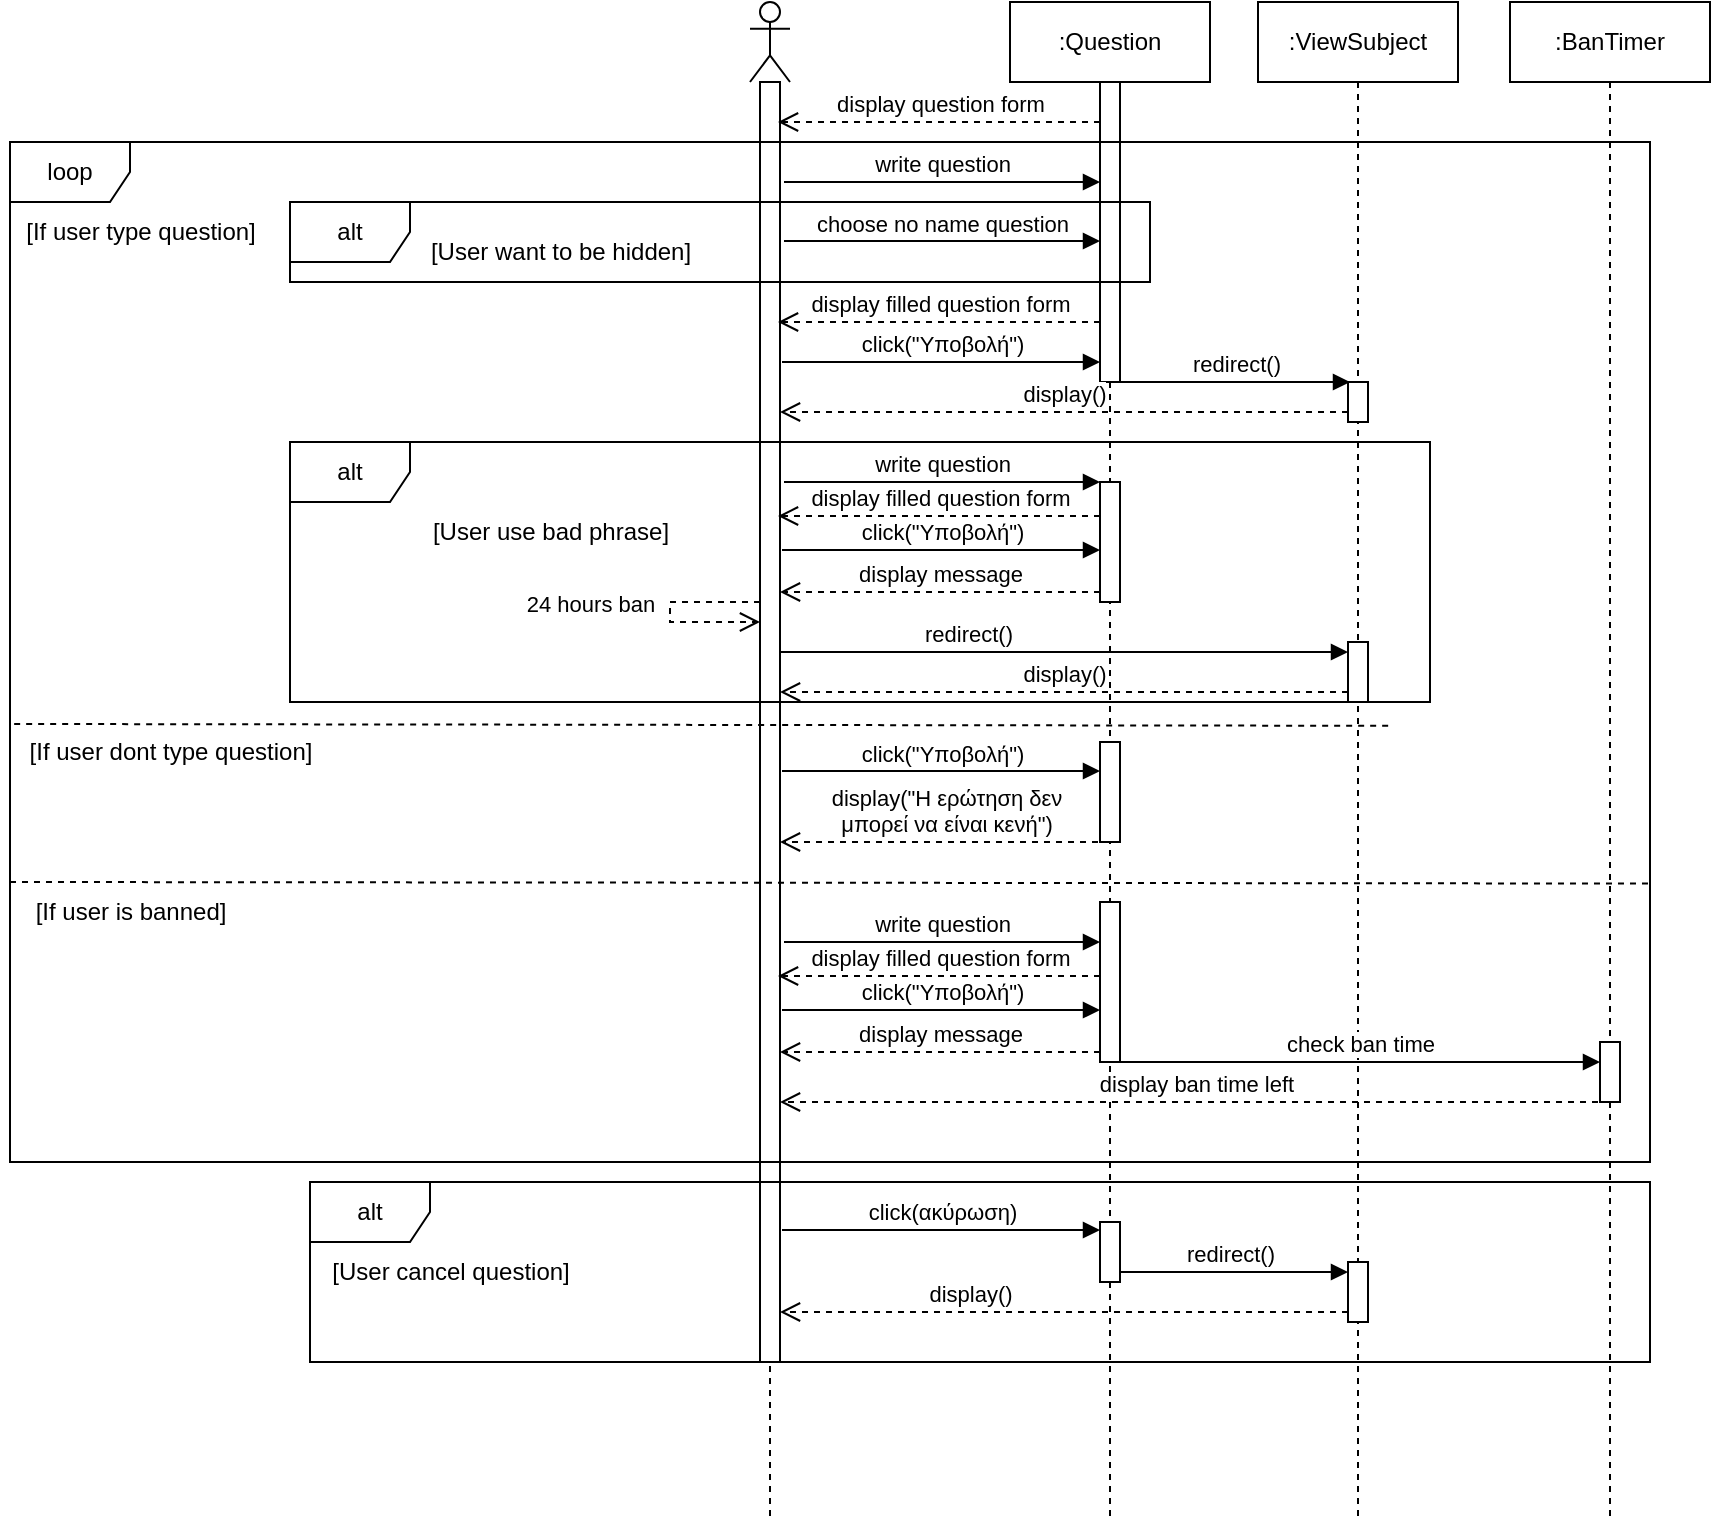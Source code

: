 <mxfile version="27.0.5">
  <diagram name="Σελίδα-1" id="FPNwcSdIoczKbJv5BvVL">
    <mxGraphModel dx="1586" dy="1102" grid="1" gridSize="10" guides="1" tooltips="1" connect="1" arrows="1" fold="1" page="1" pageScale="1" pageWidth="827" pageHeight="1169" math="0" shadow="0" adaptiveColors="none">
      <root>
        <mxCell id="0" />
        <mxCell id="1" parent="0" />
        <mxCell id="dIIYGKijc51no_FASXHO-1" value="" style="shape=umlLifeline;perimeter=lifelinePerimeter;whiteSpace=wrap;html=1;container=1;dropTarget=0;collapsible=0;recursiveResize=0;outlineConnect=0;portConstraint=eastwest;newEdgeStyle={&quot;curved&quot;:0,&quot;rounded&quot;:0};participant=umlActor;" parent="1" vertex="1">
          <mxGeometry x="110" y="120" width="20" height="760" as="geometry" />
        </mxCell>
        <mxCell id="dIIYGKijc51no_FASXHO-3" value="" style="html=1;points=[[0,0,0,0,5],[0,1,0,0,-5],[1,0,0,0,5],[1,1,0,0,-5]];perimeter=orthogonalPerimeter;outlineConnect=0;targetShapes=umlLifeline;portConstraint=eastwest;newEdgeStyle={&quot;curved&quot;:0,&quot;rounded&quot;:0};" parent="dIIYGKijc51no_FASXHO-1" vertex="1">
          <mxGeometry x="5" y="40" width="10" height="640" as="geometry" />
        </mxCell>
        <mxCell id="dIIYGKijc51no_FASXHO-34" value="24 hours ban" style="html=1;verticalAlign=bottom;endArrow=open;dashed=1;endSize=8;curved=0;rounded=0;" parent="dIIYGKijc51no_FASXHO-1" source="dIIYGKijc51no_FASXHO-3" target="dIIYGKijc51no_FASXHO-3" edge="1">
          <mxGeometry x="0.1" y="-40" relative="1" as="geometry">
            <mxPoint y="300" as="sourcePoint" />
            <mxPoint x="-80" y="300" as="targetPoint" />
            <Array as="points">
              <mxPoint x="-40" y="300" />
              <mxPoint x="-40" y="310" />
            </Array>
            <mxPoint x="-40" y="-40" as="offset" />
          </mxGeometry>
        </mxCell>
        <mxCell id="dIIYGKijc51no_FASXHO-2" value=":Question" style="shape=umlLifeline;perimeter=lifelinePerimeter;whiteSpace=wrap;html=1;container=1;dropTarget=0;collapsible=0;recursiveResize=0;outlineConnect=0;portConstraint=eastwest;newEdgeStyle={&quot;curved&quot;:0,&quot;rounded&quot;:0};" parent="1" vertex="1">
          <mxGeometry x="240" y="120" width="100" height="760" as="geometry" />
        </mxCell>
        <mxCell id="dIIYGKijc51no_FASXHO-5" value="[User want to be hidden]" style="text;html=1;align=center;verticalAlign=middle;resizable=0;points=[];autosize=1;strokeColor=none;fillColor=none;" parent="1" vertex="1">
          <mxGeometry x="-60" y="230" width="150" height="30" as="geometry" />
        </mxCell>
        <mxCell id="dIIYGKijc51no_FASXHO-6" value="" style="html=1;points=[[0,0,0,0,5],[0,1,0,0,-5],[1,0,0,0,5],[1,1,0,0,-5]];perimeter=orthogonalPerimeter;outlineConnect=0;targetShapes=umlLifeline;portConstraint=eastwest;newEdgeStyle={&quot;curved&quot;:0,&quot;rounded&quot;:0};" parent="1" vertex="1">
          <mxGeometry x="285" y="160" width="10" height="150" as="geometry" />
        </mxCell>
        <mxCell id="dIIYGKijc51no_FASXHO-7" value="write question" style="html=1;verticalAlign=bottom;endArrow=block;curved=0;rounded=0;entryX=-0.2;entryY=0.54;entryDx=0;entryDy=0;entryPerimeter=0;" parent="1" edge="1">
          <mxGeometry width="80" relative="1" as="geometry">
            <mxPoint x="127" y="210.0" as="sourcePoint" />
            <mxPoint x="285" y="210.0" as="targetPoint" />
          </mxGeometry>
        </mxCell>
        <mxCell id="dIIYGKijc51no_FASXHO-9" value="display question form" style="html=1;verticalAlign=bottom;endArrow=open;dashed=1;endSize=8;curved=0;rounded=0;entryX=0.9;entryY=0.035;entryDx=0;entryDy=0;entryPerimeter=0;" parent="1" edge="1">
          <mxGeometry relative="1" as="geometry">
            <mxPoint x="285" y="180.0" as="sourcePoint" />
            <mxPoint x="124" y="180.0" as="targetPoint" />
          </mxGeometry>
        </mxCell>
        <mxCell id="dIIYGKijc51no_FASXHO-10" value="choose no name question" style="html=1;verticalAlign=bottom;endArrow=block;curved=0;rounded=0;exitX=1.2;exitY=0.097;exitDx=0;exitDy=0;exitPerimeter=0;" parent="1" edge="1">
          <mxGeometry width="80" relative="1" as="geometry">
            <mxPoint x="127" y="239.5" as="sourcePoint" />
            <mxPoint x="285" y="239.5" as="targetPoint" />
          </mxGeometry>
        </mxCell>
        <mxCell id="dIIYGKijc51no_FASXHO-11" value="alt" style="shape=umlFrame;whiteSpace=wrap;html=1;pointerEvents=0;" parent="1" vertex="1">
          <mxGeometry x="-120" y="220" width="430" height="40" as="geometry" />
        </mxCell>
        <mxCell id="dIIYGKijc51no_FASXHO-13" value="display filled question form" style="html=1;verticalAlign=bottom;endArrow=open;dashed=1;endSize=8;curved=0;rounded=0;" parent="1" edge="1">
          <mxGeometry relative="1" as="geometry">
            <mxPoint x="285" y="280" as="sourcePoint" />
            <mxPoint x="124" y="280" as="targetPoint" />
          </mxGeometry>
        </mxCell>
        <mxCell id="dIIYGKijc51no_FASXHO-14" value="loop" style="shape=umlFrame;whiteSpace=wrap;html=1;pointerEvents=0;" parent="1" vertex="1">
          <mxGeometry x="-260" y="190" width="820" height="510" as="geometry" />
        </mxCell>
        <mxCell id="dIIYGKijc51no_FASXHO-15" value="[If user type question]" style="text;html=1;align=center;verticalAlign=middle;resizable=0;points=[];autosize=1;strokeColor=none;fillColor=none;" parent="1" vertex="1">
          <mxGeometry x="-265" y="220" width="140" height="30" as="geometry" />
        </mxCell>
        <mxCell id="dIIYGKijc51no_FASXHO-19" value=":ViewSubject" style="shape=umlLifeline;perimeter=lifelinePerimeter;whiteSpace=wrap;html=1;container=1;dropTarget=0;collapsible=0;recursiveResize=0;outlineConnect=0;portConstraint=eastwest;newEdgeStyle={&quot;curved&quot;:0,&quot;rounded&quot;:0};" parent="1" vertex="1">
          <mxGeometry x="364" y="120" width="100" height="760" as="geometry" />
        </mxCell>
        <mxCell id="dIIYGKijc51no_FASXHO-20" value="" style="html=1;points=[[0,0,0,0,5],[0,1,0,0,-5],[1,0,0,0,5],[1,1,0,0,-5]];perimeter=orthogonalPerimeter;outlineConnect=0;targetShapes=umlLifeline;portConstraint=eastwest;newEdgeStyle={&quot;curved&quot;:0,&quot;rounded&quot;:0};" parent="dIIYGKijc51no_FASXHO-19" vertex="1">
          <mxGeometry x="45" y="190" width="10" height="20" as="geometry" />
        </mxCell>
        <mxCell id="dIIYGKijc51no_FASXHO-37" value="" style="html=1;points=[[0,0,0,0,5],[0,1,0,0,-5],[1,0,0,0,5],[1,1,0,0,-5]];perimeter=orthogonalPerimeter;outlineConnect=0;targetShapes=umlLifeline;portConstraint=eastwest;newEdgeStyle={&quot;curved&quot;:0,&quot;rounded&quot;:0};" parent="dIIYGKijc51no_FASXHO-19" vertex="1">
          <mxGeometry x="45" y="320" width="10" height="30" as="geometry" />
        </mxCell>
        <mxCell id="dIIYGKijc51no_FASXHO-21" value="redirect()" style="html=1;verticalAlign=bottom;endArrow=block;curved=0;rounded=0;" parent="1" edge="1">
          <mxGeometry width="80" relative="1" as="geometry">
            <mxPoint x="295" y="310" as="sourcePoint" />
            <mxPoint x="410" y="310" as="targetPoint" />
          </mxGeometry>
        </mxCell>
        <mxCell id="dIIYGKijc51no_FASXHO-24" value="display()" style="html=1;verticalAlign=bottom;endArrow=open;dashed=1;endSize=8;curved=0;rounded=0;exitX=0;exitY=1;exitDx=0;exitDy=-5;exitPerimeter=0;" parent="1" source="dIIYGKijc51no_FASXHO-20" target="dIIYGKijc51no_FASXHO-3" edge="1">
          <mxGeometry relative="1" as="geometry">
            <mxPoint x="220" y="320" as="sourcePoint" />
            <mxPoint x="140" y="320" as="targetPoint" />
          </mxGeometry>
        </mxCell>
        <mxCell id="dIIYGKijc51no_FASXHO-26" value="alt" style="shape=umlFrame;whiteSpace=wrap;html=1;pointerEvents=0;" parent="1" vertex="1">
          <mxGeometry x="-120" y="340" width="570" height="130" as="geometry" />
        </mxCell>
        <mxCell id="dIIYGKijc51no_FASXHO-27" value="[User use bad phrase]" style="text;html=1;align=center;verticalAlign=middle;resizable=0;points=[];autosize=1;strokeColor=none;fillColor=none;" parent="1" vertex="1">
          <mxGeometry x="-60" y="370" width="140" height="30" as="geometry" />
        </mxCell>
        <mxCell id="dIIYGKijc51no_FASXHO-28" value="" style="html=1;points=[[0,0,0,0,5],[0,1,0,0,-5],[1,0,0,0,5],[1,1,0,0,-5]];perimeter=orthogonalPerimeter;outlineConnect=0;targetShapes=umlLifeline;portConstraint=eastwest;newEdgeStyle={&quot;curved&quot;:0,&quot;rounded&quot;:0};" parent="1" vertex="1">
          <mxGeometry x="285" y="360" width="10" height="60" as="geometry" />
        </mxCell>
        <mxCell id="dIIYGKijc51no_FASXHO-29" value="write question" style="html=1;verticalAlign=bottom;endArrow=block;curved=0;rounded=0;entryX=-0.2;entryY=0.54;entryDx=0;entryDy=0;entryPerimeter=0;" parent="1" edge="1">
          <mxGeometry width="80" relative="1" as="geometry">
            <mxPoint x="127" y="360.0" as="sourcePoint" />
            <mxPoint x="285" y="360.0" as="targetPoint" />
          </mxGeometry>
        </mxCell>
        <mxCell id="dIIYGKijc51no_FASXHO-30" value="display filled question form" style="html=1;verticalAlign=bottom;endArrow=open;dashed=1;endSize=8;curved=0;rounded=0;entryX=0.9;entryY=0.167;entryDx=0;entryDy=0;entryPerimeter=0;" parent="1" edge="1">
          <mxGeometry relative="1" as="geometry">
            <mxPoint x="285" y="377" as="sourcePoint" />
            <mxPoint x="124" y="377" as="targetPoint" />
          </mxGeometry>
        </mxCell>
        <mxCell id="dIIYGKijc51no_FASXHO-31" value="click(&quot;Υποβολή&quot;)" style="html=1;verticalAlign=bottom;endArrow=block;curved=0;rounded=0;" parent="1" edge="1">
          <mxGeometry width="80" relative="1" as="geometry">
            <mxPoint x="126" y="300" as="sourcePoint" />
            <mxPoint x="285" y="300" as="targetPoint" />
          </mxGeometry>
        </mxCell>
        <mxCell id="dIIYGKijc51no_FASXHO-32" value="click(&quot;Υποβολή&quot;)" style="html=1;verticalAlign=bottom;endArrow=block;curved=0;rounded=0;" parent="1" edge="1">
          <mxGeometry width="80" relative="1" as="geometry">
            <mxPoint x="126" y="394" as="sourcePoint" />
            <mxPoint x="285" y="394" as="targetPoint" />
          </mxGeometry>
        </mxCell>
        <mxCell id="dIIYGKijc51no_FASXHO-33" value="display message" style="html=1;verticalAlign=bottom;endArrow=open;dashed=1;endSize=8;curved=0;rounded=0;exitX=0;exitY=1;exitDx=0;exitDy=-5;exitPerimeter=0;" parent="1" source="dIIYGKijc51no_FASXHO-28" target="dIIYGKijc51no_FASXHO-3" edge="1">
          <mxGeometry relative="1" as="geometry">
            <mxPoint x="210" y="420" as="sourcePoint" />
            <mxPoint x="130" y="420" as="targetPoint" />
          </mxGeometry>
        </mxCell>
        <mxCell id="dIIYGKijc51no_FASXHO-16" value="" style="endArrow=none;dashed=1;html=1;rounded=0;exitX=0.013;exitY=0.033;exitDx=0;exitDy=0;exitPerimeter=0;entryX=1.001;entryY=0.645;entryDx=0;entryDy=0;entryPerimeter=0;" parent="1" source="dIIYGKijc51no_FASXHO-17" edge="1">
          <mxGeometry width="50" height="50" relative="1" as="geometry">
            <mxPoint x="-220" y="510" as="sourcePoint" />
            <mxPoint x="430.69" y="481.9" as="targetPoint" />
          </mxGeometry>
        </mxCell>
        <mxCell id="dIIYGKijc51no_FASXHO-17" value="[If user dont type question]" style="text;html=1;align=center;verticalAlign=middle;resizable=0;points=[];autosize=1;strokeColor=none;fillColor=none;" parent="1" vertex="1">
          <mxGeometry x="-260" y="480" width="160" height="30" as="geometry" />
        </mxCell>
        <mxCell id="dIIYGKijc51no_FASXHO-25" value="display(&quot;Η ερώτηση δεν&lt;div&gt;μπορεί να είναι κενή&quot;)&lt;/div&gt;" style="html=1;verticalAlign=bottom;endArrow=open;dashed=1;endSize=8;curved=0;rounded=0;exitX=0.5;exitY=1;exitDx=0;exitDy=0;exitPerimeter=0;" parent="1" source="dIIYGKijc51no_FASXHO-18" edge="1">
          <mxGeometry relative="1" as="geometry">
            <mxPoint x="230" y="530" as="sourcePoint" />
            <mxPoint x="125" y="540" as="targetPoint" />
          </mxGeometry>
        </mxCell>
        <mxCell id="dIIYGKijc51no_FASXHO-12" value="click(&quot;Υποβολή&quot;)" style="html=1;verticalAlign=bottom;endArrow=block;curved=0;rounded=0;" parent="1" edge="1">
          <mxGeometry width="80" relative="1" as="geometry">
            <mxPoint x="126" y="504.5" as="sourcePoint" />
            <mxPoint x="285" y="504.5" as="targetPoint" />
          </mxGeometry>
        </mxCell>
        <mxCell id="dIIYGKijc51no_FASXHO-18" value="" style="html=1;points=[[0,0,0,0,5],[0,1,0,0,-5],[1,0,0,0,5],[1,1,0,0,-5]];perimeter=orthogonalPerimeter;outlineConnect=0;targetShapes=umlLifeline;portConstraint=eastwest;newEdgeStyle={&quot;curved&quot;:0,&quot;rounded&quot;:0};" parent="1" vertex="1">
          <mxGeometry x="285" y="490" width="10" height="50" as="geometry" />
        </mxCell>
        <mxCell id="dIIYGKijc51no_FASXHO-36" value="redirect()" style="html=1;verticalAlign=bottom;endArrow=block;curved=0;rounded=0;entryX=0;entryY=0;entryDx=0;entryDy=5;entryPerimeter=0;" parent="1" source="dIIYGKijc51no_FASXHO-3" target="dIIYGKijc51no_FASXHO-37" edge="1">
          <mxGeometry x="-0.34" width="80" relative="1" as="geometry">
            <mxPoint x="130" y="430" as="sourcePoint" />
            <mxPoint x="410" y="430" as="targetPoint" />
            <mxPoint as="offset" />
          </mxGeometry>
        </mxCell>
        <mxCell id="dIIYGKijc51no_FASXHO-38" value="display()" style="html=1;verticalAlign=bottom;endArrow=open;dashed=1;endSize=8;curved=0;rounded=0;exitX=0;exitY=1;exitDx=0;exitDy=-5;exitPerimeter=0;" parent="1" source="dIIYGKijc51no_FASXHO-37" target="dIIYGKijc51no_FASXHO-3" edge="1">
          <mxGeometry relative="1" as="geometry">
            <mxPoint x="240" y="440" as="sourcePoint" />
            <mxPoint x="160" y="440" as="targetPoint" />
          </mxGeometry>
        </mxCell>
        <mxCell id="eE-SgqUQoxmuOKJf86Kn-1" value="alt" style="shape=umlFrame;whiteSpace=wrap;html=1;pointerEvents=0;" parent="1" vertex="1">
          <mxGeometry x="-110" y="710" width="670" height="90" as="geometry" />
        </mxCell>
        <mxCell id="eE-SgqUQoxmuOKJf86Kn-2" value="[User cancel question]" style="text;html=1;align=center;verticalAlign=middle;resizable=0;points=[];autosize=1;strokeColor=none;fillColor=none;" parent="1" vertex="1">
          <mxGeometry x="-110" y="740" width="140" height="30" as="geometry" />
        </mxCell>
        <mxCell id="eE-SgqUQoxmuOKJf86Kn-3" value="" style="html=1;points=[[0,0,0,0,5],[0,1,0,0,-5],[1,0,0,0,5],[1,1,0,0,-5]];perimeter=orthogonalPerimeter;outlineConnect=0;targetShapes=umlLifeline;portConstraint=eastwest;newEdgeStyle={&quot;curved&quot;:0,&quot;rounded&quot;:0};" parent="1" vertex="1">
          <mxGeometry x="409" y="750" width="10" height="30" as="geometry" />
        </mxCell>
        <mxCell id="eE-SgqUQoxmuOKJf86Kn-4" value="" style="html=1;points=[[0,0,0,0,5],[0,1,0,0,-5],[1,0,0,0,5],[1,1,0,0,-5]];perimeter=orthogonalPerimeter;outlineConnect=0;targetShapes=umlLifeline;portConstraint=eastwest;newEdgeStyle={&quot;curved&quot;:0,&quot;rounded&quot;:0};" parent="1" vertex="1">
          <mxGeometry x="285" y="730" width="10" height="30" as="geometry" />
        </mxCell>
        <mxCell id="eE-SgqUQoxmuOKJf86Kn-5" value="click(ακύρωση)" style="html=1;verticalAlign=bottom;endArrow=block;curved=0;rounded=0;" parent="1" edge="1">
          <mxGeometry width="80" relative="1" as="geometry">
            <mxPoint x="126" y="734" as="sourcePoint" />
            <mxPoint x="285" y="734" as="targetPoint" />
          </mxGeometry>
        </mxCell>
        <mxCell id="eE-SgqUQoxmuOKJf86Kn-6" value="redirect()" style="html=1;verticalAlign=bottom;endArrow=block;curved=0;rounded=0;exitX=1;exitY=1;exitDx=0;exitDy=-5;exitPerimeter=0;" parent="1" source="eE-SgqUQoxmuOKJf86Kn-4" target="eE-SgqUQoxmuOKJf86Kn-3" edge="1">
          <mxGeometry x="-0.035" width="80" relative="1" as="geometry">
            <mxPoint x="135" y="775" as="sourcePoint" />
            <mxPoint x="220" y="780" as="targetPoint" />
            <mxPoint as="offset" />
          </mxGeometry>
        </mxCell>
        <mxCell id="eE-SgqUQoxmuOKJf86Kn-7" value="display()" style="html=1;verticalAlign=bottom;endArrow=open;dashed=1;endSize=8;curved=0;rounded=0;exitX=0;exitY=1;exitDx=0;exitDy=-5;exitPerimeter=0;" parent="1" source="eE-SgqUQoxmuOKJf86Kn-3" edge="1">
          <mxGeometry x="0.331" relative="1" as="geometry">
            <mxPoint x="250" y="780" as="sourcePoint" />
            <mxPoint x="125" y="775" as="targetPoint" />
            <mxPoint as="offset" />
          </mxGeometry>
        </mxCell>
        <mxCell id="J5DDkj3ert5rcxU6aKGB-1" value="" style="endArrow=none;dashed=1;html=1;rounded=0;entryX=1;entryY=0.727;entryDx=0;entryDy=0;entryPerimeter=0;" edge="1" parent="1" target="dIIYGKijc51no_FASXHO-14">
          <mxGeometry width="50" height="50" relative="1" as="geometry">
            <mxPoint x="-260" y="560" as="sourcePoint" />
            <mxPoint x="459.28" y="560.76" as="targetPoint" />
          </mxGeometry>
        </mxCell>
        <mxCell id="J5DDkj3ert5rcxU6aKGB-2" value="[If user is banned]" style="text;html=1;align=center;verticalAlign=middle;resizable=0;points=[];autosize=1;strokeColor=none;fillColor=none;" vertex="1" parent="1">
          <mxGeometry x="-260" y="560" width="120" height="30" as="geometry" />
        </mxCell>
        <mxCell id="J5DDkj3ert5rcxU6aKGB-3" value="write question" style="html=1;verticalAlign=bottom;endArrow=block;curved=0;rounded=0;entryX=-0.2;entryY=0.54;entryDx=0;entryDy=0;entryPerimeter=0;" edge="1" parent="1">
          <mxGeometry width="80" relative="1" as="geometry">
            <mxPoint x="127" y="590.0" as="sourcePoint" />
            <mxPoint x="285" y="590.0" as="targetPoint" />
          </mxGeometry>
        </mxCell>
        <mxCell id="J5DDkj3ert5rcxU6aKGB-4" value="display filled question form" style="html=1;verticalAlign=bottom;endArrow=open;dashed=1;endSize=8;curved=0;rounded=0;entryX=0.9;entryY=0.167;entryDx=0;entryDy=0;entryPerimeter=0;" edge="1" parent="1">
          <mxGeometry relative="1" as="geometry">
            <mxPoint x="285" y="607" as="sourcePoint" />
            <mxPoint x="124" y="607" as="targetPoint" />
          </mxGeometry>
        </mxCell>
        <mxCell id="J5DDkj3ert5rcxU6aKGB-5" value="click(&quot;Υποβολή&quot;)" style="html=1;verticalAlign=bottom;endArrow=block;curved=0;rounded=0;" edge="1" parent="1">
          <mxGeometry width="80" relative="1" as="geometry">
            <mxPoint x="126" y="624" as="sourcePoint" />
            <mxPoint x="285" y="624" as="targetPoint" />
          </mxGeometry>
        </mxCell>
        <mxCell id="J5DDkj3ert5rcxU6aKGB-6" value="display message" style="html=1;verticalAlign=bottom;endArrow=open;dashed=1;endSize=8;curved=0;rounded=0;exitX=0;exitY=1;exitDx=0;exitDy=-5;exitPerimeter=0;" edge="1" parent="1">
          <mxGeometry relative="1" as="geometry">
            <mxPoint x="285" y="645" as="sourcePoint" />
            <mxPoint x="125" y="645" as="targetPoint" />
          </mxGeometry>
        </mxCell>
        <mxCell id="J5DDkj3ert5rcxU6aKGB-7" value="" style="html=1;points=[[0,0,0,0,5],[0,1,0,0,-5],[1,0,0,0,5],[1,1,0,0,-5]];perimeter=orthogonalPerimeter;outlineConnect=0;targetShapes=umlLifeline;portConstraint=eastwest;newEdgeStyle={&quot;curved&quot;:0,&quot;rounded&quot;:0};" vertex="1" parent="1">
          <mxGeometry x="285" y="570" width="10" height="80" as="geometry" />
        </mxCell>
        <mxCell id="J5DDkj3ert5rcxU6aKGB-8" value=":BanTimer" style="shape=umlLifeline;perimeter=lifelinePerimeter;whiteSpace=wrap;html=1;container=1;dropTarget=0;collapsible=0;recursiveResize=0;outlineConnect=0;portConstraint=eastwest;newEdgeStyle={&quot;curved&quot;:0,&quot;rounded&quot;:0};" vertex="1" parent="1">
          <mxGeometry x="490" y="120" width="100" height="760" as="geometry" />
        </mxCell>
        <mxCell id="J5DDkj3ert5rcxU6aKGB-9" value="" style="html=1;points=[[0,0,0,0,5],[0,1,0,0,-5],[1,0,0,0,5],[1,1,0,0,-5]];perimeter=orthogonalPerimeter;outlineConnect=0;targetShapes=umlLifeline;portConstraint=eastwest;newEdgeStyle={&quot;curved&quot;:0,&quot;rounded&quot;:0};" vertex="1" parent="J5DDkj3ert5rcxU6aKGB-8">
          <mxGeometry x="45" y="520" width="10" height="30" as="geometry" />
        </mxCell>
        <mxCell id="J5DDkj3ert5rcxU6aKGB-10" value="check ban time" style="html=1;verticalAlign=bottom;endArrow=block;curved=0;rounded=0;" edge="1" parent="1" target="J5DDkj3ert5rcxU6aKGB-9">
          <mxGeometry width="80" relative="1" as="geometry">
            <mxPoint x="295" y="650" as="sourcePoint" />
            <mxPoint x="375" y="650" as="targetPoint" />
          </mxGeometry>
        </mxCell>
        <mxCell id="J5DDkj3ert5rcxU6aKGB-11" value="display ban time left" style="html=1;verticalAlign=bottom;endArrow=open;dashed=1;endSize=8;curved=0;rounded=0;exitX=0;exitY=1;exitDx=0;exitDy=-5;exitPerimeter=0;" edge="1" parent="1" target="dIIYGKijc51no_FASXHO-3">
          <mxGeometry relative="1" as="geometry">
            <mxPoint x="540" y="670" as="sourcePoint" />
            <mxPoint x="130" y="670" as="targetPoint" />
          </mxGeometry>
        </mxCell>
      </root>
    </mxGraphModel>
  </diagram>
</mxfile>
